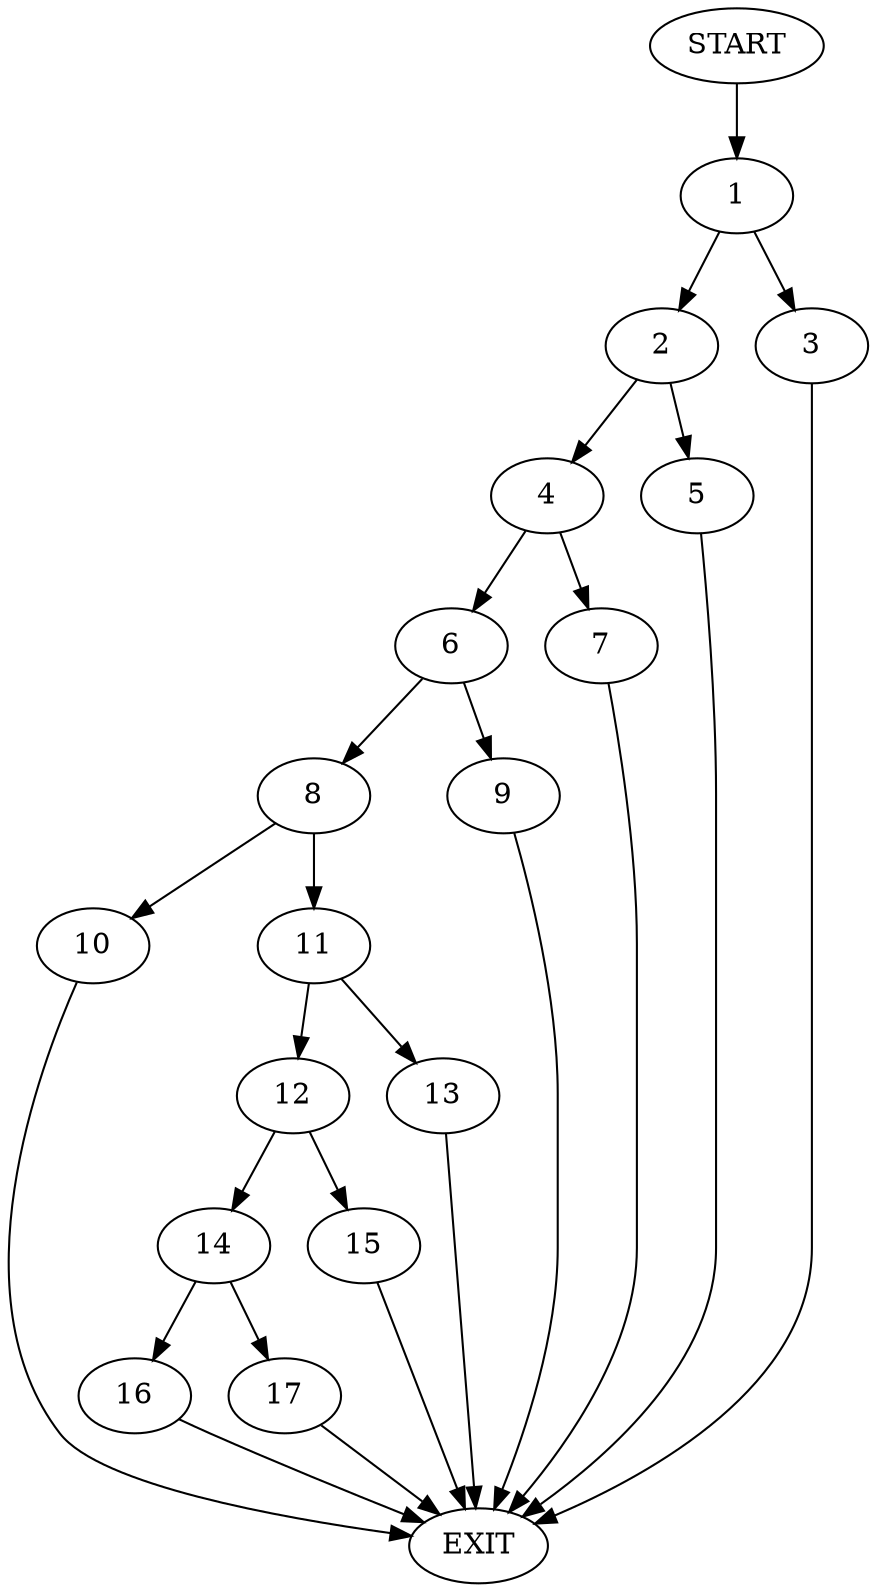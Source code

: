 digraph {
0 [label="START"]
18 [label="EXIT"]
0 -> 1
1 -> 2
1 -> 3
2 -> 4
2 -> 5
3 -> 18
4 -> 6
4 -> 7
5 -> 18
6 -> 8
6 -> 9
7 -> 18
9 -> 18
8 -> 10
8 -> 11
11 -> 12
11 -> 13
10 -> 18
12 -> 14
12 -> 15
13 -> 18
14 -> 16
14 -> 17
15 -> 18
17 -> 18
16 -> 18
}
